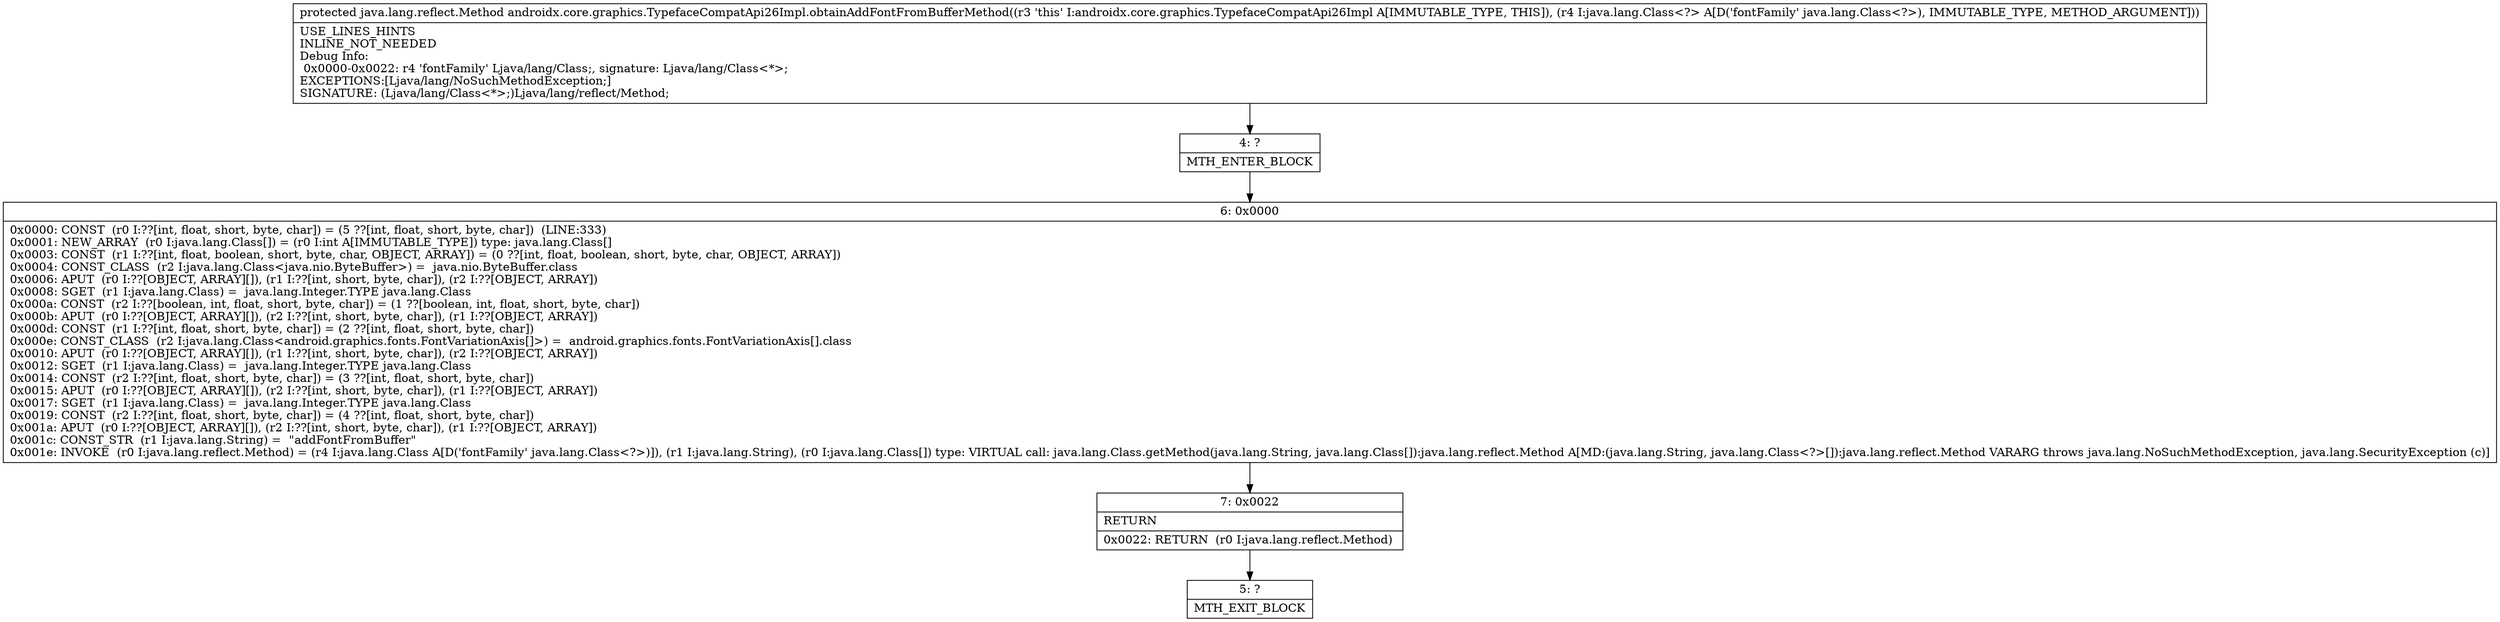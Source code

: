 digraph "CFG forandroidx.core.graphics.TypefaceCompatApi26Impl.obtainAddFontFromBufferMethod(Ljava\/lang\/Class;)Ljava\/lang\/reflect\/Method;" {
Node_4 [shape=record,label="{4\:\ ?|MTH_ENTER_BLOCK\l}"];
Node_6 [shape=record,label="{6\:\ 0x0000|0x0000: CONST  (r0 I:??[int, float, short, byte, char]) = (5 ??[int, float, short, byte, char])  (LINE:333)\l0x0001: NEW_ARRAY  (r0 I:java.lang.Class[]) = (r0 I:int A[IMMUTABLE_TYPE]) type: java.lang.Class[] \l0x0003: CONST  (r1 I:??[int, float, boolean, short, byte, char, OBJECT, ARRAY]) = (0 ??[int, float, boolean, short, byte, char, OBJECT, ARRAY]) \l0x0004: CONST_CLASS  (r2 I:java.lang.Class\<java.nio.ByteBuffer\>) =  java.nio.ByteBuffer.class \l0x0006: APUT  (r0 I:??[OBJECT, ARRAY][]), (r1 I:??[int, short, byte, char]), (r2 I:??[OBJECT, ARRAY]) \l0x0008: SGET  (r1 I:java.lang.Class) =  java.lang.Integer.TYPE java.lang.Class \l0x000a: CONST  (r2 I:??[boolean, int, float, short, byte, char]) = (1 ??[boolean, int, float, short, byte, char]) \l0x000b: APUT  (r0 I:??[OBJECT, ARRAY][]), (r2 I:??[int, short, byte, char]), (r1 I:??[OBJECT, ARRAY]) \l0x000d: CONST  (r1 I:??[int, float, short, byte, char]) = (2 ??[int, float, short, byte, char]) \l0x000e: CONST_CLASS  (r2 I:java.lang.Class\<android.graphics.fonts.FontVariationAxis[]\>) =  android.graphics.fonts.FontVariationAxis[].class \l0x0010: APUT  (r0 I:??[OBJECT, ARRAY][]), (r1 I:??[int, short, byte, char]), (r2 I:??[OBJECT, ARRAY]) \l0x0012: SGET  (r1 I:java.lang.Class) =  java.lang.Integer.TYPE java.lang.Class \l0x0014: CONST  (r2 I:??[int, float, short, byte, char]) = (3 ??[int, float, short, byte, char]) \l0x0015: APUT  (r0 I:??[OBJECT, ARRAY][]), (r2 I:??[int, short, byte, char]), (r1 I:??[OBJECT, ARRAY]) \l0x0017: SGET  (r1 I:java.lang.Class) =  java.lang.Integer.TYPE java.lang.Class \l0x0019: CONST  (r2 I:??[int, float, short, byte, char]) = (4 ??[int, float, short, byte, char]) \l0x001a: APUT  (r0 I:??[OBJECT, ARRAY][]), (r2 I:??[int, short, byte, char]), (r1 I:??[OBJECT, ARRAY]) \l0x001c: CONST_STR  (r1 I:java.lang.String) =  \"addFontFromBuffer\" \l0x001e: INVOKE  (r0 I:java.lang.reflect.Method) = (r4 I:java.lang.Class A[D('fontFamily' java.lang.Class\<?\>)]), (r1 I:java.lang.String), (r0 I:java.lang.Class[]) type: VIRTUAL call: java.lang.Class.getMethod(java.lang.String, java.lang.Class[]):java.lang.reflect.Method A[MD:(java.lang.String, java.lang.Class\<?\>[]):java.lang.reflect.Method VARARG throws java.lang.NoSuchMethodException, java.lang.SecurityException (c)]\l}"];
Node_7 [shape=record,label="{7\:\ 0x0022|RETURN\l|0x0022: RETURN  (r0 I:java.lang.reflect.Method) \l}"];
Node_5 [shape=record,label="{5\:\ ?|MTH_EXIT_BLOCK\l}"];
MethodNode[shape=record,label="{protected java.lang.reflect.Method androidx.core.graphics.TypefaceCompatApi26Impl.obtainAddFontFromBufferMethod((r3 'this' I:androidx.core.graphics.TypefaceCompatApi26Impl A[IMMUTABLE_TYPE, THIS]), (r4 I:java.lang.Class\<?\> A[D('fontFamily' java.lang.Class\<?\>), IMMUTABLE_TYPE, METHOD_ARGUMENT]))  | USE_LINES_HINTS\lINLINE_NOT_NEEDED\lDebug Info:\l  0x0000\-0x0022: r4 'fontFamily' Ljava\/lang\/Class;, signature: Ljava\/lang\/Class\<*\>;\lEXCEPTIONS:[Ljava\/lang\/NoSuchMethodException;]\lSIGNATURE: (Ljava\/lang\/Class\<*\>;)Ljava\/lang\/reflect\/Method;\l}"];
MethodNode -> Node_4;Node_4 -> Node_6;
Node_6 -> Node_7;
Node_7 -> Node_5;
}

